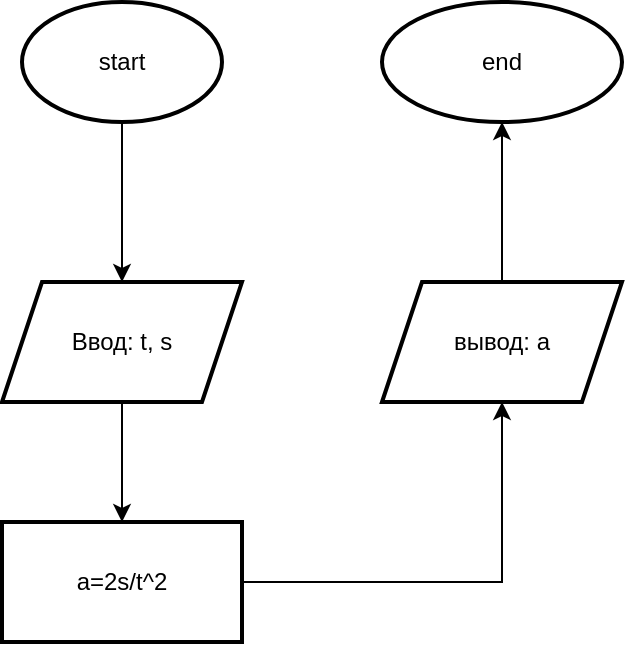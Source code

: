 <mxfile version="20.3.6" type="device"><diagram id="C5RBs43oDa-KdzZeNtuy" name="Page-1"><mxGraphModel dx="461" dy="793" grid="1" gridSize="10" guides="1" tooltips="1" connect="1" arrows="1" fold="1" page="1" pageScale="1" pageWidth="827" pageHeight="1169" math="0" shadow="0"><root><mxCell id="WIyWlLk6GJQsqaUBKTNV-0"/><mxCell id="WIyWlLk6GJQsqaUBKTNV-1" parent="WIyWlLk6GJQsqaUBKTNV-0"/><mxCell id="AysrVUiLGkKE2VGzarXH-2" value="" style="edgeStyle=orthogonalEdgeStyle;rounded=0;orthogonalLoop=1;jettySize=auto;html=1;" edge="1" parent="WIyWlLk6GJQsqaUBKTNV-1" source="AysrVUiLGkKE2VGzarXH-0" target="AysrVUiLGkKE2VGzarXH-1"><mxGeometry relative="1" as="geometry"/></mxCell><mxCell id="AysrVUiLGkKE2VGzarXH-0" value="start" style="strokeWidth=2;html=1;shape=mxgraph.flowchart.start_1;whiteSpace=wrap;" vertex="1" parent="WIyWlLk6GJQsqaUBKTNV-1"><mxGeometry x="190" y="180" width="100" height="60" as="geometry"/></mxCell><mxCell id="AysrVUiLGkKE2VGzarXH-5" value="" style="edgeStyle=orthogonalEdgeStyle;rounded=0;orthogonalLoop=1;jettySize=auto;html=1;" edge="1" parent="WIyWlLk6GJQsqaUBKTNV-1" source="AysrVUiLGkKE2VGzarXH-1" target="AysrVUiLGkKE2VGzarXH-4"><mxGeometry relative="1" as="geometry"/></mxCell><mxCell id="AysrVUiLGkKE2VGzarXH-1" value="Ввод: t, s" style="shape=parallelogram;perimeter=parallelogramPerimeter;whiteSpace=wrap;html=1;fixedSize=1;strokeWidth=2;" vertex="1" parent="WIyWlLk6GJQsqaUBKTNV-1"><mxGeometry x="180" y="320" width="120" height="60" as="geometry"/></mxCell><mxCell id="AysrVUiLGkKE2VGzarXH-7" value="" style="edgeStyle=orthogonalEdgeStyle;rounded=0;orthogonalLoop=1;jettySize=auto;html=1;" edge="1" parent="WIyWlLk6GJQsqaUBKTNV-1" source="AysrVUiLGkKE2VGzarXH-4" target="AysrVUiLGkKE2VGzarXH-6"><mxGeometry relative="1" as="geometry"/></mxCell><mxCell id="AysrVUiLGkKE2VGzarXH-4" value="a=2s/t^2" style="whiteSpace=wrap;html=1;strokeWidth=2;" vertex="1" parent="WIyWlLk6GJQsqaUBKTNV-1"><mxGeometry x="180" y="440" width="120" height="60" as="geometry"/></mxCell><mxCell id="AysrVUiLGkKE2VGzarXH-9" value="" style="edgeStyle=orthogonalEdgeStyle;rounded=0;orthogonalLoop=1;jettySize=auto;html=1;" edge="1" parent="WIyWlLk6GJQsqaUBKTNV-1" source="AysrVUiLGkKE2VGzarXH-6" target="AysrVUiLGkKE2VGzarXH-8"><mxGeometry relative="1" as="geometry"/></mxCell><mxCell id="AysrVUiLGkKE2VGzarXH-6" value="вывод: a" style="shape=parallelogram;perimeter=parallelogramPerimeter;whiteSpace=wrap;html=1;fixedSize=1;strokeWidth=2;" vertex="1" parent="WIyWlLk6GJQsqaUBKTNV-1"><mxGeometry x="370" y="320" width="120" height="60" as="geometry"/></mxCell><mxCell id="AysrVUiLGkKE2VGzarXH-8" value="end" style="ellipse;whiteSpace=wrap;html=1;strokeWidth=2;" vertex="1" parent="WIyWlLk6GJQsqaUBKTNV-1"><mxGeometry x="370" y="180" width="120" height="60" as="geometry"/></mxCell></root></mxGraphModel></diagram></mxfile>